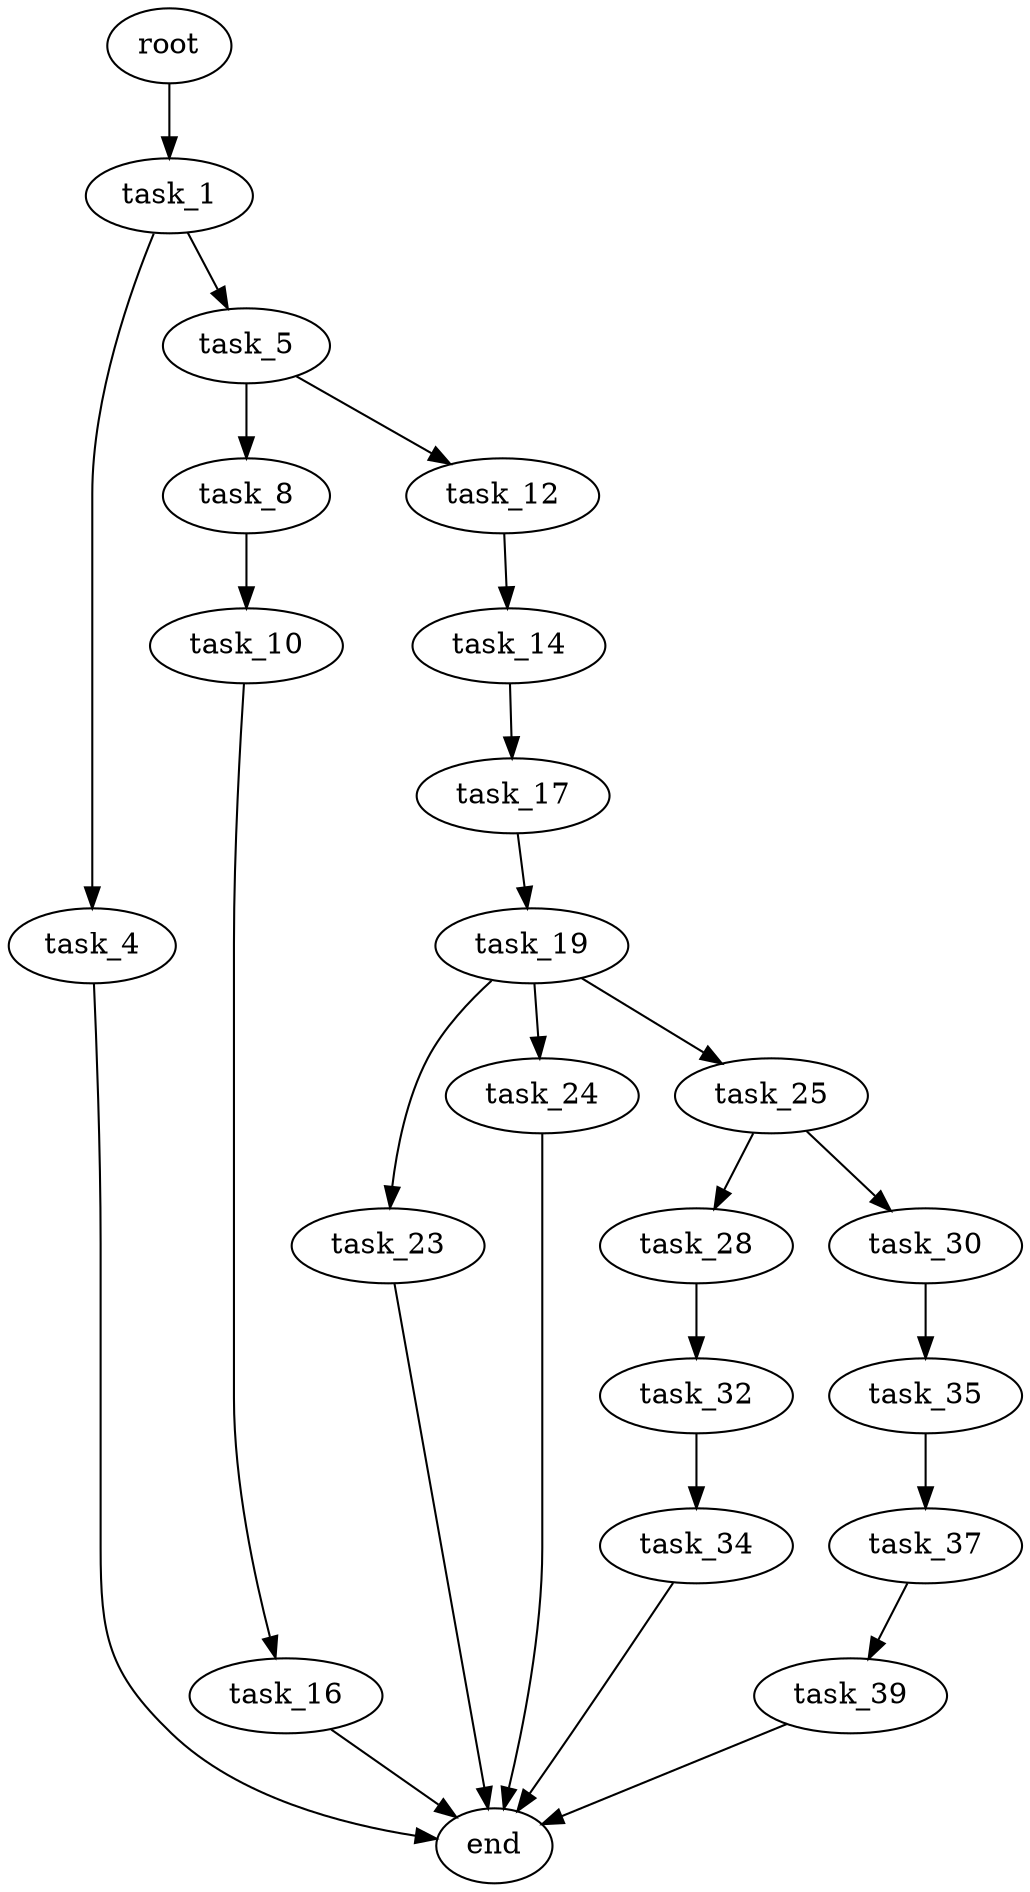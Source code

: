 digraph G {
  root [size="0.000000"];
  task_1 [size="549755813888.000000"];
  task_4 [size="9991606258.000000"];
  task_5 [size="4157266737.000000"];
  end [size="0.000000"];
  task_8 [size="5389735324.000000"];
  task_12 [size="39957212936.000000"];
  task_10 [size="10889316657.000000"];
  task_16 [size="474220737.000000"];
  task_14 [size="176865712743.000000"];
  task_17 [size="949651143135.000000"];
  task_19 [size="199125455188.000000"];
  task_23 [size="134217728000.000000"];
  task_24 [size="7505933870.000000"];
  task_25 [size="178062189588.000000"];
  task_28 [size="20719421003.000000"];
  task_30 [size="6394506052.000000"];
  task_32 [size="477440317226.000000"];
  task_35 [size="782757789696.000000"];
  task_34 [size="573783212267.000000"];
  task_37 [size="549755813888.000000"];
  task_39 [size="69597835715.000000"];

  root -> task_1 [size="1.000000"];
  task_1 -> task_4 [size="536870912.000000"];
  task_1 -> task_5 [size="536870912.000000"];
  task_4 -> end [size="1.000000"];
  task_5 -> task_8 [size="301989888.000000"];
  task_5 -> task_12 [size="301989888.000000"];
  task_8 -> task_10 [size="134217728.000000"];
  task_12 -> task_14 [size="33554432.000000"];
  task_10 -> task_16 [size="411041792.000000"];
  task_16 -> end [size="1.000000"];
  task_14 -> task_17 [size="209715200.000000"];
  task_17 -> task_19 [size="838860800.000000"];
  task_19 -> task_23 [size="209715200.000000"];
  task_19 -> task_24 [size="209715200.000000"];
  task_19 -> task_25 [size="209715200.000000"];
  task_23 -> end [size="1.000000"];
  task_24 -> end [size="1.000000"];
  task_25 -> task_28 [size="134217728.000000"];
  task_25 -> task_30 [size="134217728.000000"];
  task_28 -> task_32 [size="411041792.000000"];
  task_30 -> task_35 [size="134217728.000000"];
  task_32 -> task_34 [size="838860800.000000"];
  task_35 -> task_37 [size="679477248.000000"];
  task_34 -> end [size="1.000000"];
  task_37 -> task_39 [size="536870912.000000"];
  task_39 -> end [size="1.000000"];
}
